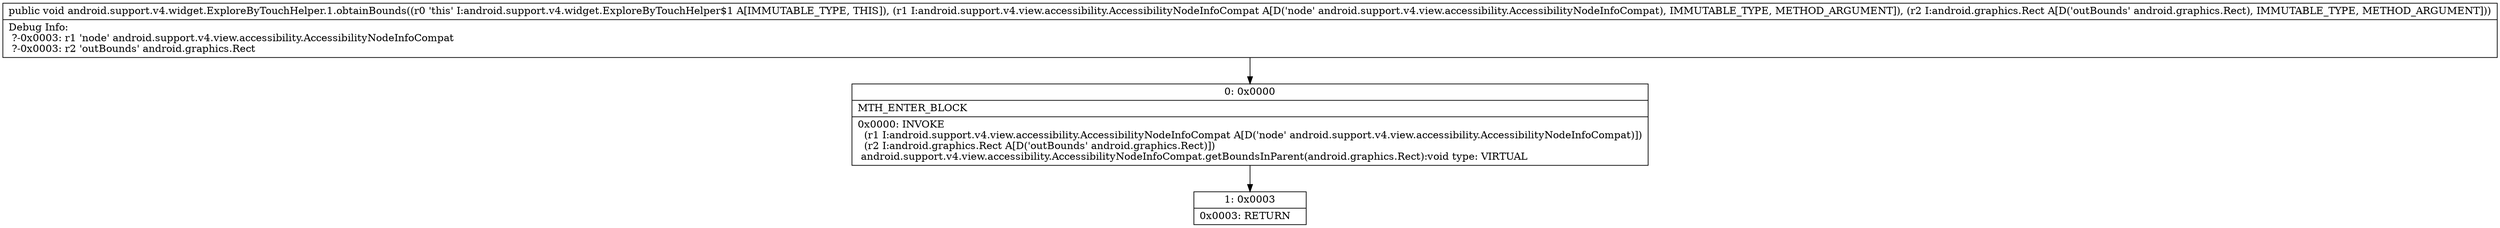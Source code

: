 digraph "CFG forandroid.support.v4.widget.ExploreByTouchHelper.1.obtainBounds(Landroid\/support\/v4\/view\/accessibility\/AccessibilityNodeInfoCompat;Landroid\/graphics\/Rect;)V" {
Node_0 [shape=record,label="{0\:\ 0x0000|MTH_ENTER_BLOCK\l|0x0000: INVOKE  \l  (r1 I:android.support.v4.view.accessibility.AccessibilityNodeInfoCompat A[D('node' android.support.v4.view.accessibility.AccessibilityNodeInfoCompat)])\l  (r2 I:android.graphics.Rect A[D('outBounds' android.graphics.Rect)])\l android.support.v4.view.accessibility.AccessibilityNodeInfoCompat.getBoundsInParent(android.graphics.Rect):void type: VIRTUAL \l}"];
Node_1 [shape=record,label="{1\:\ 0x0003|0x0003: RETURN   \l}"];
MethodNode[shape=record,label="{public void android.support.v4.widget.ExploreByTouchHelper.1.obtainBounds((r0 'this' I:android.support.v4.widget.ExploreByTouchHelper$1 A[IMMUTABLE_TYPE, THIS]), (r1 I:android.support.v4.view.accessibility.AccessibilityNodeInfoCompat A[D('node' android.support.v4.view.accessibility.AccessibilityNodeInfoCompat), IMMUTABLE_TYPE, METHOD_ARGUMENT]), (r2 I:android.graphics.Rect A[D('outBounds' android.graphics.Rect), IMMUTABLE_TYPE, METHOD_ARGUMENT]))  | Debug Info:\l  ?\-0x0003: r1 'node' android.support.v4.view.accessibility.AccessibilityNodeInfoCompat\l  ?\-0x0003: r2 'outBounds' android.graphics.Rect\l}"];
MethodNode -> Node_0;
Node_0 -> Node_1;
}

